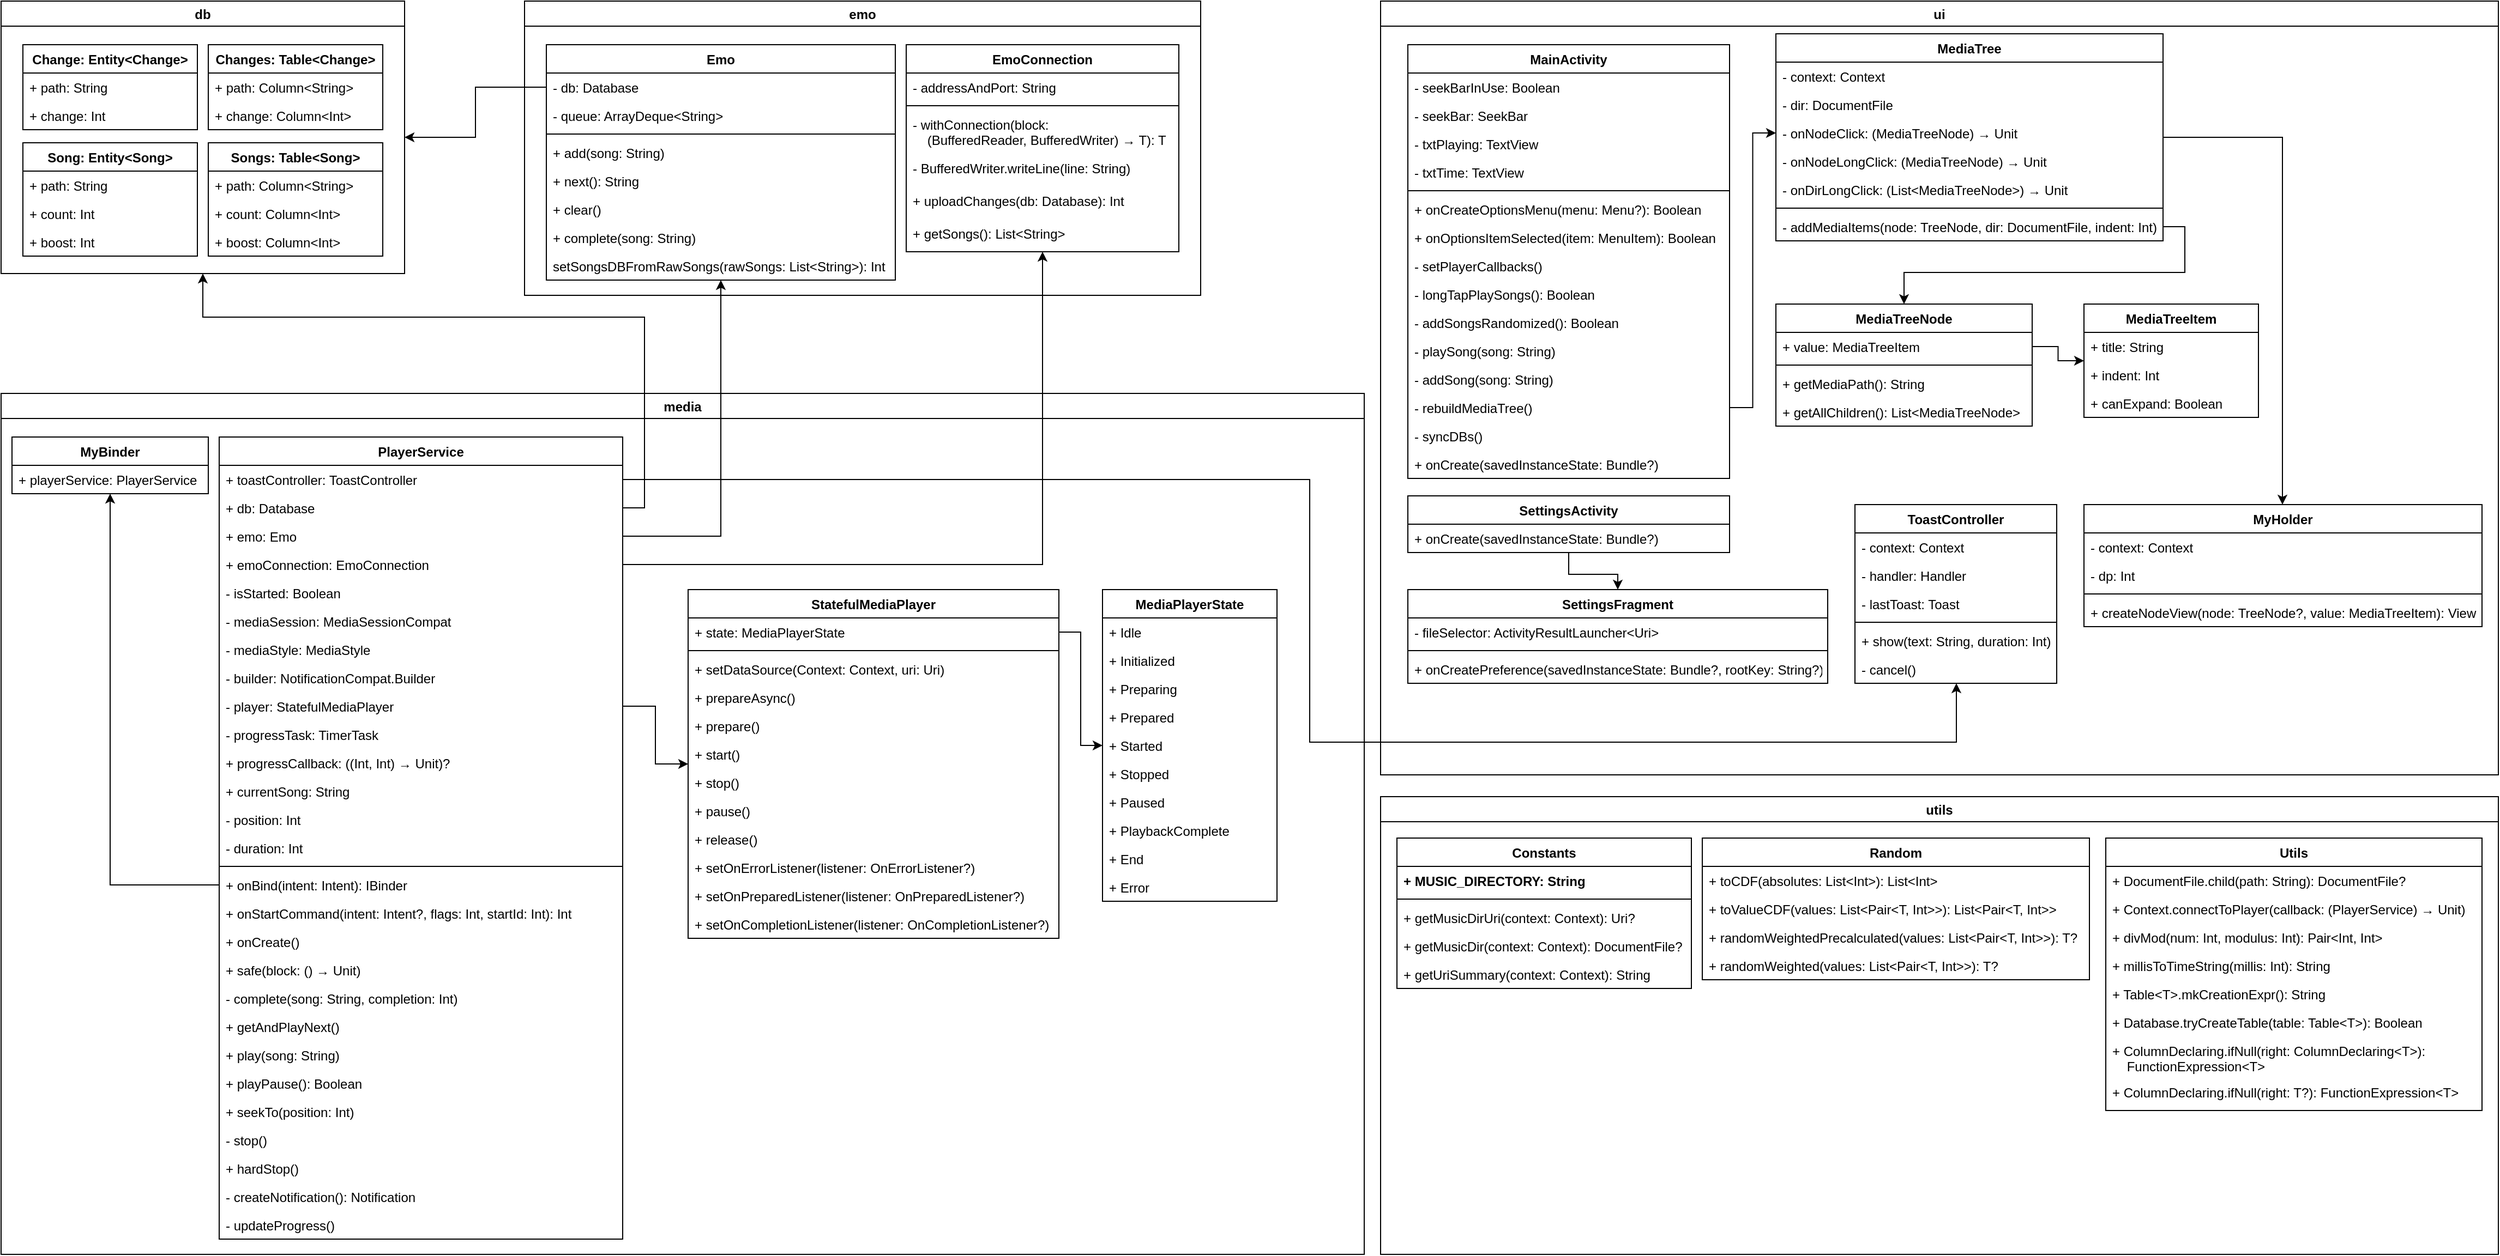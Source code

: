 <mxfile version="18.2.1" type="device"><diagram id="WhLFdJIu4JoKdsQVxTSh" name="Page-1"><mxGraphModel dx="2585" dy="1375" grid="1" gridSize="10" guides="1" tooltips="1" connect="1" arrows="1" fold="1" page="1" pageScale="1" pageWidth="850" pageHeight="1100" math="0" shadow="0"><root><mxCell id="0"/><mxCell id="1" parent="0"/><mxCell id="ri7MmwT9KFpB1Ebtc4Qc-28" value="db" style="swimlane;startSize=23;" vertex="1" parent="1"><mxGeometry x="10" y="10" width="370" height="250" as="geometry"/></mxCell><mxCell id="ri7MmwT9KFpB1Ebtc4Qc-10" value="Change: Entity&lt;Change&gt;" style="swimlane;fontStyle=1;align=center;verticalAlign=top;childLayout=stackLayout;horizontal=1;startSize=26;horizontalStack=0;resizeParent=1;resizeParentMax=0;resizeLast=0;collapsible=1;marginBottom=0;" vertex="1" parent="ri7MmwT9KFpB1Ebtc4Qc-28"><mxGeometry x="20" y="40" width="160" height="78" as="geometry"/></mxCell><mxCell id="ri7MmwT9KFpB1Ebtc4Qc-13" value="+ path: String" style="text;strokeColor=none;fillColor=none;align=left;verticalAlign=top;spacingLeft=4;spacingRight=4;overflow=hidden;rotatable=0;points=[[0,0.5],[1,0.5]];portConstraint=eastwest;" vertex="1" parent="ri7MmwT9KFpB1Ebtc4Qc-10"><mxGeometry y="26" width="160" height="26" as="geometry"/></mxCell><mxCell id="ri7MmwT9KFpB1Ebtc4Qc-14" value="+ change: Int" style="text;strokeColor=none;fillColor=none;align=left;verticalAlign=top;spacingLeft=4;spacingRight=4;overflow=hidden;rotatable=0;points=[[0,0.5],[1,0.5]];portConstraint=eastwest;" vertex="1" parent="ri7MmwT9KFpB1Ebtc4Qc-10"><mxGeometry y="52" width="160" height="26" as="geometry"/></mxCell><mxCell id="ri7MmwT9KFpB1Ebtc4Qc-15" value="Changes: Table&lt;Change&gt;" style="swimlane;fontStyle=1;align=center;verticalAlign=top;childLayout=stackLayout;horizontal=1;startSize=26;horizontalStack=0;resizeParent=1;resizeParentMax=0;resizeLast=0;collapsible=1;marginBottom=0;" vertex="1" parent="ri7MmwT9KFpB1Ebtc4Qc-28"><mxGeometry x="190" y="40" width="160" height="78" as="geometry"><mxRectangle x="190" y="40" width="180" height="26" as="alternateBounds"/></mxGeometry></mxCell><mxCell id="ri7MmwT9KFpB1Ebtc4Qc-16" value="+ path: Column&lt;String&gt;" style="text;strokeColor=none;fillColor=none;align=left;verticalAlign=top;spacingLeft=4;spacingRight=4;overflow=hidden;rotatable=0;points=[[0,0.5],[1,0.5]];portConstraint=eastwest;" vertex="1" parent="ri7MmwT9KFpB1Ebtc4Qc-15"><mxGeometry y="26" width="160" height="26" as="geometry"/></mxCell><mxCell id="ri7MmwT9KFpB1Ebtc4Qc-17" value="+ change: Column&lt;Int&gt;" style="text;strokeColor=none;fillColor=none;align=left;verticalAlign=top;spacingLeft=4;spacingRight=4;overflow=hidden;rotatable=0;points=[[0,0.5],[1,0.5]];portConstraint=eastwest;" vertex="1" parent="ri7MmwT9KFpB1Ebtc4Qc-15"><mxGeometry y="52" width="160" height="26" as="geometry"/></mxCell><mxCell id="ri7MmwT9KFpB1Ebtc4Qc-20" value="Song: Entity&lt;Song&gt;" style="swimlane;fontStyle=1;align=center;verticalAlign=top;childLayout=stackLayout;horizontal=1;startSize=26;horizontalStack=0;resizeParent=1;resizeParentMax=0;resizeLast=0;collapsible=1;marginBottom=0;" vertex="1" parent="ri7MmwT9KFpB1Ebtc4Qc-28"><mxGeometry x="20" y="130" width="160" height="104" as="geometry"/></mxCell><mxCell id="ri7MmwT9KFpB1Ebtc4Qc-21" value="+ path: String" style="text;strokeColor=none;fillColor=none;align=left;verticalAlign=top;spacingLeft=4;spacingRight=4;overflow=hidden;rotatable=0;points=[[0,0.5],[1,0.5]];portConstraint=eastwest;" vertex="1" parent="ri7MmwT9KFpB1Ebtc4Qc-20"><mxGeometry y="26" width="160" height="26" as="geometry"/></mxCell><mxCell id="ri7MmwT9KFpB1Ebtc4Qc-22" value="+ count: Int" style="text;strokeColor=none;fillColor=none;align=left;verticalAlign=top;spacingLeft=4;spacingRight=4;overflow=hidden;rotatable=0;points=[[0,0.5],[1,0.5]];portConstraint=eastwest;" vertex="1" parent="ri7MmwT9KFpB1Ebtc4Qc-20"><mxGeometry y="52" width="160" height="26" as="geometry"/></mxCell><mxCell id="ri7MmwT9KFpB1Ebtc4Qc-23" value="+ boost: Int" style="text;strokeColor=none;fillColor=none;align=left;verticalAlign=top;spacingLeft=4;spacingRight=4;overflow=hidden;rotatable=0;points=[[0,0.5],[1,0.5]];portConstraint=eastwest;" vertex="1" parent="ri7MmwT9KFpB1Ebtc4Qc-20"><mxGeometry y="78" width="160" height="26" as="geometry"/></mxCell><mxCell id="ri7MmwT9KFpB1Ebtc4Qc-24" value="Songs: Table&lt;Song&gt;" style="swimlane;fontStyle=1;align=center;verticalAlign=top;childLayout=stackLayout;horizontal=1;startSize=26;horizontalStack=0;resizeParent=1;resizeParentMax=0;resizeLast=0;collapsible=1;marginBottom=0;" vertex="1" parent="ri7MmwT9KFpB1Ebtc4Qc-28"><mxGeometry x="190" y="130" width="160" height="104" as="geometry"/></mxCell><mxCell id="ri7MmwT9KFpB1Ebtc4Qc-25" value="+ path: Column&lt;String&gt;" style="text;strokeColor=none;fillColor=none;align=left;verticalAlign=top;spacingLeft=4;spacingRight=4;overflow=hidden;rotatable=0;points=[[0,0.5],[1,0.5]];portConstraint=eastwest;" vertex="1" parent="ri7MmwT9KFpB1Ebtc4Qc-24"><mxGeometry y="26" width="160" height="26" as="geometry"/></mxCell><mxCell id="ri7MmwT9KFpB1Ebtc4Qc-26" value="+ count: Column&lt;Int&gt;" style="text;strokeColor=none;fillColor=none;align=left;verticalAlign=top;spacingLeft=4;spacingRight=4;overflow=hidden;rotatable=0;points=[[0,0.5],[1,0.5]];portConstraint=eastwest;" vertex="1" parent="ri7MmwT9KFpB1Ebtc4Qc-24"><mxGeometry y="52" width="160" height="26" as="geometry"/></mxCell><mxCell id="ri7MmwT9KFpB1Ebtc4Qc-27" value="+ boost: Column&lt;Int&gt;" style="text;strokeColor=none;fillColor=none;align=left;verticalAlign=top;spacingLeft=4;spacingRight=4;overflow=hidden;rotatable=0;points=[[0,0.5],[1,0.5]];portConstraint=eastwest;" vertex="1" parent="ri7MmwT9KFpB1Ebtc4Qc-24"><mxGeometry y="78" width="160" height="26" as="geometry"/></mxCell><mxCell id="ri7MmwT9KFpB1Ebtc4Qc-45" value="emo" style="swimlane;" vertex="1" parent="1"><mxGeometry x="490" y="10" width="620" height="270" as="geometry"/></mxCell><mxCell id="ri7MmwT9KFpB1Ebtc4Qc-46" value="Emo" style="swimlane;fontStyle=1;align=center;verticalAlign=top;childLayout=stackLayout;horizontal=1;startSize=26;horizontalStack=0;resizeParent=1;resizeParentMax=0;resizeLast=0;collapsible=1;marginBottom=0;" vertex="1" parent="ri7MmwT9KFpB1Ebtc4Qc-45"><mxGeometry x="20" y="40" width="320" height="216" as="geometry"/></mxCell><mxCell id="ri7MmwT9KFpB1Ebtc4Qc-47" value="- db: Database" style="text;strokeColor=none;fillColor=none;align=left;verticalAlign=top;spacingLeft=4;spacingRight=4;overflow=hidden;rotatable=0;points=[[0,0.5],[1,0.5]];portConstraint=eastwest;" vertex="1" parent="ri7MmwT9KFpB1Ebtc4Qc-46"><mxGeometry y="26" width="320" height="26" as="geometry"/></mxCell><mxCell id="ri7MmwT9KFpB1Ebtc4Qc-54" value="- queue: ArrayDeque&lt;String&gt;" style="text;strokeColor=none;fillColor=none;align=left;verticalAlign=top;spacingLeft=4;spacingRight=4;overflow=hidden;rotatable=0;points=[[0,0.5],[1,0.5]];portConstraint=eastwest;" vertex="1" parent="ri7MmwT9KFpB1Ebtc4Qc-46"><mxGeometry y="52" width="320" height="26" as="geometry"/></mxCell><mxCell id="ri7MmwT9KFpB1Ebtc4Qc-48" value="" style="line;strokeWidth=1;fillColor=none;align=left;verticalAlign=middle;spacingTop=-1;spacingLeft=3;spacingRight=3;rotatable=0;labelPosition=right;points=[];portConstraint=eastwest;" vertex="1" parent="ri7MmwT9KFpB1Ebtc4Qc-46"><mxGeometry y="78" width="320" height="8" as="geometry"/></mxCell><mxCell id="ri7MmwT9KFpB1Ebtc4Qc-49" value="+ add(song: String)" style="text;strokeColor=none;fillColor=none;align=left;verticalAlign=top;spacingLeft=4;spacingRight=4;overflow=hidden;rotatable=0;points=[[0,0.5],[1,0.5]];portConstraint=eastwest;" vertex="1" parent="ri7MmwT9KFpB1Ebtc4Qc-46"><mxGeometry y="86" width="320" height="26" as="geometry"/></mxCell><mxCell id="ri7MmwT9KFpB1Ebtc4Qc-55" value="+ next(): String" style="text;strokeColor=none;fillColor=none;align=left;verticalAlign=top;spacingLeft=4;spacingRight=4;overflow=hidden;rotatable=0;points=[[0,0.5],[1,0.5]];portConstraint=eastwest;" vertex="1" parent="ri7MmwT9KFpB1Ebtc4Qc-46"><mxGeometry y="112" width="320" height="26" as="geometry"/></mxCell><mxCell id="ri7MmwT9KFpB1Ebtc4Qc-56" value="+ clear()" style="text;strokeColor=none;fillColor=none;align=left;verticalAlign=top;spacingLeft=4;spacingRight=4;overflow=hidden;rotatable=0;points=[[0,0.5],[1,0.5]];portConstraint=eastwest;" vertex="1" parent="ri7MmwT9KFpB1Ebtc4Qc-46"><mxGeometry y="138" width="320" height="26" as="geometry"/></mxCell><mxCell id="ri7MmwT9KFpB1Ebtc4Qc-57" value="+ complete(song: String)" style="text;strokeColor=none;fillColor=none;align=left;verticalAlign=top;spacingLeft=4;spacingRight=4;overflow=hidden;rotatable=0;points=[[0,0.5],[1,0.5]];portConstraint=eastwest;" vertex="1" parent="ri7MmwT9KFpB1Ebtc4Qc-46"><mxGeometry y="164" width="320" height="26" as="geometry"/></mxCell><mxCell id="ri7MmwT9KFpB1Ebtc4Qc-58" value="setSongsDBFromRawSongs(rawSongs: List&lt;String&gt;): Int" style="text;strokeColor=none;fillColor=none;align=left;verticalAlign=top;spacingLeft=4;spacingRight=4;overflow=hidden;rotatable=0;points=[[0,0.5],[1,0.5]];portConstraint=eastwest;" vertex="1" parent="ri7MmwT9KFpB1Ebtc4Qc-46"><mxGeometry y="190" width="320" height="26" as="geometry"/></mxCell><mxCell id="ri7MmwT9KFpB1Ebtc4Qc-59" value="EmoConnection" style="swimlane;fontStyle=1;align=center;verticalAlign=top;childLayout=stackLayout;horizontal=1;startSize=26;horizontalStack=0;resizeParent=1;resizeParentMax=0;resizeLast=0;collapsible=1;marginBottom=0;" vertex="1" parent="ri7MmwT9KFpB1Ebtc4Qc-45"><mxGeometry x="350" y="40" width="250" height="190" as="geometry"/></mxCell><mxCell id="ri7MmwT9KFpB1Ebtc4Qc-60" value="- addressAndPort: String" style="text;strokeColor=none;fillColor=none;align=left;verticalAlign=top;spacingLeft=4;spacingRight=4;overflow=hidden;rotatable=0;points=[[0,0.5],[1,0.5]];portConstraint=eastwest;" vertex="1" parent="ri7MmwT9KFpB1Ebtc4Qc-59"><mxGeometry y="26" width="250" height="26" as="geometry"/></mxCell><mxCell id="ri7MmwT9KFpB1Ebtc4Qc-61" value="" style="line;strokeWidth=1;fillColor=none;align=left;verticalAlign=middle;spacingTop=-1;spacingLeft=3;spacingRight=3;rotatable=0;labelPosition=right;points=[];portConstraint=eastwest;" vertex="1" parent="ri7MmwT9KFpB1Ebtc4Qc-59"><mxGeometry y="52" width="250" height="8" as="geometry"/></mxCell><mxCell id="ri7MmwT9KFpB1Ebtc4Qc-62" value="- withConnection(block:&#xA;    (BufferedReader, BufferedWriter) → T): T" style="text;strokeColor=none;fillColor=none;align=left;verticalAlign=top;spacingLeft=4;spacingRight=4;overflow=hidden;rotatable=0;points=[[0,0.5],[1,0.5]];portConstraint=eastwest;" vertex="1" parent="ri7MmwT9KFpB1Ebtc4Qc-59"><mxGeometry y="60" width="250" height="40" as="geometry"/></mxCell><mxCell id="ri7MmwT9KFpB1Ebtc4Qc-67" value="- BufferedWriter.writeLine(line: String)" style="text;strokeColor=none;fillColor=none;align=left;verticalAlign=top;spacingLeft=4;spacingRight=4;overflow=hidden;rotatable=0;points=[[0,0.5],[1,0.5]];portConstraint=eastwest;" vertex="1" parent="ri7MmwT9KFpB1Ebtc4Qc-59"><mxGeometry y="100" width="250" height="30" as="geometry"/></mxCell><mxCell id="ri7MmwT9KFpB1Ebtc4Qc-68" value="+ uploadChanges(db: Database): Int" style="text;strokeColor=none;fillColor=none;align=left;verticalAlign=top;spacingLeft=4;spacingRight=4;overflow=hidden;rotatable=0;points=[[0,0.5],[1,0.5]];portConstraint=eastwest;" vertex="1" parent="ri7MmwT9KFpB1Ebtc4Qc-59"><mxGeometry y="130" width="250" height="30" as="geometry"/></mxCell><mxCell id="ri7MmwT9KFpB1Ebtc4Qc-69" value="+ getSongs(): List&lt;String&gt;" style="text;strokeColor=none;fillColor=none;align=left;verticalAlign=top;spacingLeft=4;spacingRight=4;overflow=hidden;rotatable=0;points=[[0,0.5],[1,0.5]];portConstraint=eastwest;" vertex="1" parent="ri7MmwT9KFpB1Ebtc4Qc-59"><mxGeometry y="160" width="250" height="30" as="geometry"/></mxCell><mxCell id="ri7MmwT9KFpB1Ebtc4Qc-70" value="media" style="swimlane;" vertex="1" parent="1"><mxGeometry x="10" y="370" width="1250" height="790" as="geometry"/></mxCell><mxCell id="ri7MmwT9KFpB1Ebtc4Qc-71" value="PlayerService" style="swimlane;fontStyle=1;align=center;verticalAlign=top;childLayout=stackLayout;horizontal=1;startSize=26;horizontalStack=0;resizeParent=1;resizeParentMax=0;resizeLast=0;collapsible=1;marginBottom=0;" vertex="1" parent="ri7MmwT9KFpB1Ebtc4Qc-70"><mxGeometry x="200" y="40" width="370" height="736" as="geometry"/></mxCell><mxCell id="ri7MmwT9KFpB1Ebtc4Qc-72" value="+ toastController: ToastController" style="text;strokeColor=none;fillColor=none;align=left;verticalAlign=top;spacingLeft=4;spacingRight=4;overflow=hidden;rotatable=0;points=[[0,0.5],[1,0.5]];portConstraint=eastwest;" vertex="1" parent="ri7MmwT9KFpB1Ebtc4Qc-71"><mxGeometry y="26" width="370" height="26" as="geometry"/></mxCell><mxCell id="ri7MmwT9KFpB1Ebtc4Qc-80" value="+ db: Database" style="text;strokeColor=none;fillColor=none;align=left;verticalAlign=top;spacingLeft=4;spacingRight=4;overflow=hidden;rotatable=0;points=[[0,0.5],[1,0.5]];portConstraint=eastwest;" vertex="1" parent="ri7MmwT9KFpB1Ebtc4Qc-71"><mxGeometry y="52" width="370" height="26" as="geometry"/></mxCell><mxCell id="ri7MmwT9KFpB1Ebtc4Qc-81" value="+ emo: Emo" style="text;strokeColor=none;fillColor=none;align=left;verticalAlign=top;spacingLeft=4;spacingRight=4;overflow=hidden;rotatable=0;points=[[0,0.5],[1,0.5]];portConstraint=eastwest;" vertex="1" parent="ri7MmwT9KFpB1Ebtc4Qc-71"><mxGeometry y="78" width="370" height="26" as="geometry"/></mxCell><mxCell id="ri7MmwT9KFpB1Ebtc4Qc-83" value="+ emoConnection: EmoConnection" style="text;strokeColor=none;fillColor=none;align=left;verticalAlign=top;spacingLeft=4;spacingRight=4;overflow=hidden;rotatable=0;points=[[0,0.5],[1,0.5]];portConstraint=eastwest;" vertex="1" parent="ri7MmwT9KFpB1Ebtc4Qc-71"><mxGeometry y="104" width="370" height="26" as="geometry"/></mxCell><mxCell id="ri7MmwT9KFpB1Ebtc4Qc-84" value="- isStarted: Boolean" style="text;strokeColor=none;fillColor=none;align=left;verticalAlign=top;spacingLeft=4;spacingRight=4;overflow=hidden;rotatable=0;points=[[0,0.5],[1,0.5]];portConstraint=eastwest;" vertex="1" parent="ri7MmwT9KFpB1Ebtc4Qc-71"><mxGeometry y="130" width="370" height="26" as="geometry"/></mxCell><mxCell id="ri7MmwT9KFpB1Ebtc4Qc-85" value="- mediaSession: MediaSessionCompat" style="text;strokeColor=none;fillColor=none;align=left;verticalAlign=top;spacingLeft=4;spacingRight=4;overflow=hidden;rotatable=0;points=[[0,0.5],[1,0.5]];portConstraint=eastwest;" vertex="1" parent="ri7MmwT9KFpB1Ebtc4Qc-71"><mxGeometry y="156" width="370" height="26" as="geometry"/></mxCell><mxCell id="ri7MmwT9KFpB1Ebtc4Qc-86" value="- mediaStyle: MediaStyle" style="text;strokeColor=none;fillColor=none;align=left;verticalAlign=top;spacingLeft=4;spacingRight=4;overflow=hidden;rotatable=0;points=[[0,0.5],[1,0.5]];portConstraint=eastwest;" vertex="1" parent="ri7MmwT9KFpB1Ebtc4Qc-71"><mxGeometry y="182" width="370" height="26" as="geometry"/></mxCell><mxCell id="ri7MmwT9KFpB1Ebtc4Qc-87" value="- builder: NotificationCompat.Builder" style="text;strokeColor=none;fillColor=none;align=left;verticalAlign=top;spacingLeft=4;spacingRight=4;overflow=hidden;rotatable=0;points=[[0,0.5],[1,0.5]];portConstraint=eastwest;" vertex="1" parent="ri7MmwT9KFpB1Ebtc4Qc-71"><mxGeometry y="208" width="370" height="26" as="geometry"/></mxCell><mxCell id="ri7MmwT9KFpB1Ebtc4Qc-88" value="- player: StatefulMediaPlayer" style="text;strokeColor=none;fillColor=none;align=left;verticalAlign=top;spacingLeft=4;spacingRight=4;overflow=hidden;rotatable=0;points=[[0,0.5],[1,0.5]];portConstraint=eastwest;" vertex="1" parent="ri7MmwT9KFpB1Ebtc4Qc-71"><mxGeometry y="234" width="370" height="26" as="geometry"/></mxCell><mxCell id="ri7MmwT9KFpB1Ebtc4Qc-89" value="- progressTask: TimerTask" style="text;strokeColor=none;fillColor=none;align=left;verticalAlign=top;spacingLeft=4;spacingRight=4;overflow=hidden;rotatable=0;points=[[0,0.5],[1,0.5]];portConstraint=eastwest;" vertex="1" parent="ri7MmwT9KFpB1Ebtc4Qc-71"><mxGeometry y="260" width="370" height="26" as="geometry"/></mxCell><mxCell id="ri7MmwT9KFpB1Ebtc4Qc-90" value="+ progressCallback: ((Int, Int) → Unit)?" style="text;strokeColor=none;fillColor=none;align=left;verticalAlign=top;spacingLeft=4;spacingRight=4;overflow=hidden;rotatable=0;points=[[0,0.5],[1,0.5]];portConstraint=eastwest;" vertex="1" parent="ri7MmwT9KFpB1Ebtc4Qc-71"><mxGeometry y="286" width="370" height="26" as="geometry"/></mxCell><mxCell id="ri7MmwT9KFpB1Ebtc4Qc-91" value="+ currentSong: String" style="text;strokeColor=none;fillColor=none;align=left;verticalAlign=top;spacingLeft=4;spacingRight=4;overflow=hidden;rotatable=0;points=[[0,0.5],[1,0.5]];portConstraint=eastwest;" vertex="1" parent="ri7MmwT9KFpB1Ebtc4Qc-71"><mxGeometry y="312" width="370" height="26" as="geometry"/></mxCell><mxCell id="ri7MmwT9KFpB1Ebtc4Qc-92" value="- position: Int" style="text;strokeColor=none;fillColor=none;align=left;verticalAlign=top;spacingLeft=4;spacingRight=4;overflow=hidden;rotatable=0;points=[[0,0.5],[1,0.5]];portConstraint=eastwest;" vertex="1" parent="ri7MmwT9KFpB1Ebtc4Qc-71"><mxGeometry y="338" width="370" height="26" as="geometry"/></mxCell><mxCell id="ri7MmwT9KFpB1Ebtc4Qc-93" value="- duration: Int" style="text;strokeColor=none;fillColor=none;align=left;verticalAlign=top;spacingLeft=4;spacingRight=4;overflow=hidden;rotatable=0;points=[[0,0.5],[1,0.5]];portConstraint=eastwest;" vertex="1" parent="ri7MmwT9KFpB1Ebtc4Qc-71"><mxGeometry y="364" width="370" height="26" as="geometry"/></mxCell><mxCell id="ri7MmwT9KFpB1Ebtc4Qc-73" value="" style="line;strokeWidth=1;fillColor=none;align=left;verticalAlign=middle;spacingTop=-1;spacingLeft=3;spacingRight=3;rotatable=0;labelPosition=right;points=[];portConstraint=eastwest;" vertex="1" parent="ri7MmwT9KFpB1Ebtc4Qc-71"><mxGeometry y="390" width="370" height="8" as="geometry"/></mxCell><mxCell id="ri7MmwT9KFpB1Ebtc4Qc-74" value="+ onBind(intent: Intent): IBinder" style="text;strokeColor=none;fillColor=none;align=left;verticalAlign=top;spacingLeft=4;spacingRight=4;overflow=hidden;rotatable=0;points=[[0,0.5],[1,0.5]];portConstraint=eastwest;" vertex="1" parent="ri7MmwT9KFpB1Ebtc4Qc-71"><mxGeometry y="398" width="370" height="26" as="geometry"/></mxCell><mxCell id="ri7MmwT9KFpB1Ebtc4Qc-94" value="+ onStartCommand(intent: Intent?, flags: Int, startId: Int): Int" style="text;strokeColor=none;fillColor=none;align=left;verticalAlign=top;spacingLeft=4;spacingRight=4;overflow=hidden;rotatable=0;points=[[0,0.5],[1,0.5]];portConstraint=eastwest;" vertex="1" parent="ri7MmwT9KFpB1Ebtc4Qc-71"><mxGeometry y="424" width="370" height="26" as="geometry"/></mxCell><mxCell id="ri7MmwT9KFpB1Ebtc4Qc-95" value="+ onCreate()" style="text;strokeColor=none;fillColor=none;align=left;verticalAlign=top;spacingLeft=4;spacingRight=4;overflow=hidden;rotatable=0;points=[[0,0.5],[1,0.5]];portConstraint=eastwest;" vertex="1" parent="ri7MmwT9KFpB1Ebtc4Qc-71"><mxGeometry y="450" width="370" height="26" as="geometry"/></mxCell><mxCell id="ri7MmwT9KFpB1Ebtc4Qc-96" value="+ safe(block: () → Unit)" style="text;strokeColor=none;fillColor=none;align=left;verticalAlign=top;spacingLeft=4;spacingRight=4;overflow=hidden;rotatable=0;points=[[0,0.5],[1,0.5]];portConstraint=eastwest;" vertex="1" parent="ri7MmwT9KFpB1Ebtc4Qc-71"><mxGeometry y="476" width="370" height="26" as="geometry"/></mxCell><mxCell id="ri7MmwT9KFpB1Ebtc4Qc-97" value="- complete(song: String, completion: Int)" style="text;strokeColor=none;fillColor=none;align=left;verticalAlign=top;spacingLeft=4;spacingRight=4;overflow=hidden;rotatable=0;points=[[0,0.5],[1,0.5]];portConstraint=eastwest;" vertex="1" parent="ri7MmwT9KFpB1Ebtc4Qc-71"><mxGeometry y="502" width="370" height="26" as="geometry"/></mxCell><mxCell id="ri7MmwT9KFpB1Ebtc4Qc-98" value="+ getAndPlayNext()" style="text;strokeColor=none;fillColor=none;align=left;verticalAlign=top;spacingLeft=4;spacingRight=4;overflow=hidden;rotatable=0;points=[[0,0.5],[1,0.5]];portConstraint=eastwest;" vertex="1" parent="ri7MmwT9KFpB1Ebtc4Qc-71"><mxGeometry y="528" width="370" height="26" as="geometry"/></mxCell><mxCell id="ri7MmwT9KFpB1Ebtc4Qc-99" value="+ play(song: String)" style="text;strokeColor=none;fillColor=none;align=left;verticalAlign=top;spacingLeft=4;spacingRight=4;overflow=hidden;rotatable=0;points=[[0,0.5],[1,0.5]];portConstraint=eastwest;" vertex="1" parent="ri7MmwT9KFpB1Ebtc4Qc-71"><mxGeometry y="554" width="370" height="26" as="geometry"/></mxCell><mxCell id="ri7MmwT9KFpB1Ebtc4Qc-100" value="+ playPause(): Boolean" style="text;strokeColor=none;fillColor=none;align=left;verticalAlign=top;spacingLeft=4;spacingRight=4;overflow=hidden;rotatable=0;points=[[0,0.5],[1,0.5]];portConstraint=eastwest;" vertex="1" parent="ri7MmwT9KFpB1Ebtc4Qc-71"><mxGeometry y="580" width="370" height="26" as="geometry"/></mxCell><mxCell id="ri7MmwT9KFpB1Ebtc4Qc-101" value="+ seekTo(position: Int)" style="text;strokeColor=none;fillColor=none;align=left;verticalAlign=top;spacingLeft=4;spacingRight=4;overflow=hidden;rotatable=0;points=[[0,0.5],[1,0.5]];portConstraint=eastwest;" vertex="1" parent="ri7MmwT9KFpB1Ebtc4Qc-71"><mxGeometry y="606" width="370" height="26" as="geometry"/></mxCell><mxCell id="ri7MmwT9KFpB1Ebtc4Qc-102" value="- stop()" style="text;strokeColor=none;fillColor=none;align=left;verticalAlign=top;spacingLeft=4;spacingRight=4;overflow=hidden;rotatable=0;points=[[0,0.5],[1,0.5]];portConstraint=eastwest;" vertex="1" parent="ri7MmwT9KFpB1Ebtc4Qc-71"><mxGeometry y="632" width="370" height="26" as="geometry"/></mxCell><mxCell id="ri7MmwT9KFpB1Ebtc4Qc-103" value="+ hardStop()" style="text;strokeColor=none;fillColor=none;align=left;verticalAlign=top;spacingLeft=4;spacingRight=4;overflow=hidden;rotatable=0;points=[[0,0.5],[1,0.5]];portConstraint=eastwest;" vertex="1" parent="ri7MmwT9KFpB1Ebtc4Qc-71"><mxGeometry y="658" width="370" height="26" as="geometry"/></mxCell><mxCell id="ri7MmwT9KFpB1Ebtc4Qc-104" value="- createNotification(): Notification" style="text;strokeColor=none;fillColor=none;align=left;verticalAlign=top;spacingLeft=4;spacingRight=4;overflow=hidden;rotatable=0;points=[[0,0.5],[1,0.5]];portConstraint=eastwest;" vertex="1" parent="ri7MmwT9KFpB1Ebtc4Qc-71"><mxGeometry y="684" width="370" height="26" as="geometry"/></mxCell><mxCell id="ri7MmwT9KFpB1Ebtc4Qc-105" value="- updateProgress()" style="text;strokeColor=none;fillColor=none;align=left;verticalAlign=top;spacingLeft=4;spacingRight=4;overflow=hidden;rotatable=0;points=[[0,0.5],[1,0.5]];portConstraint=eastwest;" vertex="1" parent="ri7MmwT9KFpB1Ebtc4Qc-71"><mxGeometry y="710" width="370" height="26" as="geometry"/></mxCell><mxCell id="ri7MmwT9KFpB1Ebtc4Qc-75" value="MyBinder" style="swimlane;fontStyle=1;align=center;verticalAlign=top;childLayout=stackLayout;horizontal=1;startSize=26;horizontalStack=0;resizeParent=1;resizeParentMax=0;resizeLast=0;collapsible=1;marginBottom=0;" vertex="1" parent="ri7MmwT9KFpB1Ebtc4Qc-70"><mxGeometry x="10" y="40" width="180" height="52" as="geometry"/></mxCell><mxCell id="ri7MmwT9KFpB1Ebtc4Qc-76" value="+ playerService: PlayerService" style="text;strokeColor=none;fillColor=none;align=left;verticalAlign=top;spacingLeft=4;spacingRight=4;overflow=hidden;rotatable=0;points=[[0,0.5],[1,0.5]];portConstraint=eastwest;" vertex="1" parent="ri7MmwT9KFpB1Ebtc4Qc-75"><mxGeometry y="26" width="180" height="26" as="geometry"/></mxCell><mxCell id="ri7MmwT9KFpB1Ebtc4Qc-106" style="edgeStyle=orthogonalEdgeStyle;rounded=0;orthogonalLoop=1;jettySize=auto;html=1;exitX=0;exitY=0.5;exitDx=0;exitDy=0;entryX=0.5;entryY=1;entryDx=0;entryDy=0;sketch=0;" edge="1" parent="ri7MmwT9KFpB1Ebtc4Qc-70" source="ri7MmwT9KFpB1Ebtc4Qc-74" target="ri7MmwT9KFpB1Ebtc4Qc-75"><mxGeometry relative="1" as="geometry"/></mxCell><mxCell id="ri7MmwT9KFpB1Ebtc4Qc-111" value="StatefulMediaPlayer" style="swimlane;fontStyle=1;align=center;verticalAlign=top;childLayout=stackLayout;horizontal=1;startSize=26;horizontalStack=0;resizeParent=1;resizeParentMax=0;resizeLast=0;collapsible=1;marginBottom=0;" vertex="1" parent="ri7MmwT9KFpB1Ebtc4Qc-70"><mxGeometry x="630" y="180" width="340" height="320" as="geometry"/></mxCell><mxCell id="ri7MmwT9KFpB1Ebtc4Qc-112" value="+ state: MediaPlayerState" style="text;strokeColor=none;fillColor=none;align=left;verticalAlign=top;spacingLeft=4;spacingRight=4;overflow=hidden;rotatable=0;points=[[0,0.5],[1,0.5]];portConstraint=eastwest;" vertex="1" parent="ri7MmwT9KFpB1Ebtc4Qc-111"><mxGeometry y="26" width="340" height="26" as="geometry"/></mxCell><mxCell id="ri7MmwT9KFpB1Ebtc4Qc-113" value="" style="line;strokeWidth=1;fillColor=none;align=left;verticalAlign=middle;spacingTop=-1;spacingLeft=3;spacingRight=3;rotatable=0;labelPosition=right;points=[];portConstraint=eastwest;" vertex="1" parent="ri7MmwT9KFpB1Ebtc4Qc-111"><mxGeometry y="52" width="340" height="8" as="geometry"/></mxCell><mxCell id="ri7MmwT9KFpB1Ebtc4Qc-114" value="+ setDataSource(Context: Context, uri: Uri)" style="text;strokeColor=none;fillColor=none;align=left;verticalAlign=top;spacingLeft=4;spacingRight=4;overflow=hidden;rotatable=0;points=[[0,0.5],[1,0.5]];portConstraint=eastwest;" vertex="1" parent="ri7MmwT9KFpB1Ebtc4Qc-111"><mxGeometry y="60" width="340" height="26" as="geometry"/></mxCell><mxCell id="ri7MmwT9KFpB1Ebtc4Qc-129" value="+ prepareAsync()" style="text;strokeColor=none;fillColor=none;align=left;verticalAlign=top;spacingLeft=4;spacingRight=4;overflow=hidden;rotatable=0;points=[[0,0.5],[1,0.5]];portConstraint=eastwest;" vertex="1" parent="ri7MmwT9KFpB1Ebtc4Qc-111"><mxGeometry y="86" width="340" height="26" as="geometry"/></mxCell><mxCell id="ri7MmwT9KFpB1Ebtc4Qc-130" value="+ prepare()" style="text;strokeColor=none;fillColor=none;align=left;verticalAlign=top;spacingLeft=4;spacingRight=4;overflow=hidden;rotatable=0;points=[[0,0.5],[1,0.5]];portConstraint=eastwest;" vertex="1" parent="ri7MmwT9KFpB1Ebtc4Qc-111"><mxGeometry y="112" width="340" height="26" as="geometry"/></mxCell><mxCell id="ri7MmwT9KFpB1Ebtc4Qc-131" value="+ start()" style="text;strokeColor=none;fillColor=none;align=left;verticalAlign=top;spacingLeft=4;spacingRight=4;overflow=hidden;rotatable=0;points=[[0,0.5],[1,0.5]];portConstraint=eastwest;" vertex="1" parent="ri7MmwT9KFpB1Ebtc4Qc-111"><mxGeometry y="138" width="340" height="26" as="geometry"/></mxCell><mxCell id="ri7MmwT9KFpB1Ebtc4Qc-132" value="+ stop()" style="text;strokeColor=none;fillColor=none;align=left;verticalAlign=top;spacingLeft=4;spacingRight=4;overflow=hidden;rotatable=0;points=[[0,0.5],[1,0.5]];portConstraint=eastwest;" vertex="1" parent="ri7MmwT9KFpB1Ebtc4Qc-111"><mxGeometry y="164" width="340" height="26" as="geometry"/></mxCell><mxCell id="ri7MmwT9KFpB1Ebtc4Qc-133" value="+ pause()" style="text;strokeColor=none;fillColor=none;align=left;verticalAlign=top;spacingLeft=4;spacingRight=4;overflow=hidden;rotatable=0;points=[[0,0.5],[1,0.5]];portConstraint=eastwest;" vertex="1" parent="ri7MmwT9KFpB1Ebtc4Qc-111"><mxGeometry y="190" width="340" height="26" as="geometry"/></mxCell><mxCell id="ri7MmwT9KFpB1Ebtc4Qc-134" value="+ release()" style="text;strokeColor=none;fillColor=none;align=left;verticalAlign=top;spacingLeft=4;spacingRight=4;overflow=hidden;rotatable=0;points=[[0,0.5],[1,0.5]];portConstraint=eastwest;" vertex="1" parent="ri7MmwT9KFpB1Ebtc4Qc-111"><mxGeometry y="216" width="340" height="26" as="geometry"/></mxCell><mxCell id="ri7MmwT9KFpB1Ebtc4Qc-135" value="+ setOnErrorListener(listener: OnErrorListener?)" style="text;strokeColor=none;fillColor=none;align=left;verticalAlign=top;spacingLeft=4;spacingRight=4;overflow=hidden;rotatable=0;points=[[0,0.5],[1,0.5]];portConstraint=eastwest;" vertex="1" parent="ri7MmwT9KFpB1Ebtc4Qc-111"><mxGeometry y="242" width="340" height="26" as="geometry"/></mxCell><mxCell id="ri7MmwT9KFpB1Ebtc4Qc-136" value="+ setOnPreparedListener(listener: OnPreparedListener?)" style="text;strokeColor=none;fillColor=none;align=left;verticalAlign=top;spacingLeft=4;spacingRight=4;overflow=hidden;rotatable=0;points=[[0,0.5],[1,0.5]];portConstraint=eastwest;" vertex="1" parent="ri7MmwT9KFpB1Ebtc4Qc-111"><mxGeometry y="268" width="340" height="26" as="geometry"/></mxCell><mxCell id="ri7MmwT9KFpB1Ebtc4Qc-137" value="+ setOnCompletionListener(listener: OnCompletionListener?)" style="text;strokeColor=none;fillColor=none;align=left;verticalAlign=top;spacingLeft=4;spacingRight=4;overflow=hidden;rotatable=0;points=[[0,0.5],[1,0.5]];portConstraint=eastwest;" vertex="1" parent="ri7MmwT9KFpB1Ebtc4Qc-111"><mxGeometry y="294" width="340" height="26" as="geometry"/></mxCell><mxCell id="ri7MmwT9KFpB1Ebtc4Qc-115" value="MediaPlayerState" style="swimlane;fontStyle=1;align=center;verticalAlign=top;childLayout=stackLayout;horizontal=1;startSize=26;horizontalStack=0;resizeParent=1;resizeParentMax=0;resizeLast=0;collapsible=1;marginBottom=0;" vertex="1" parent="ri7MmwT9KFpB1Ebtc4Qc-70"><mxGeometry x="1010" y="180" width="160" height="286" as="geometry"/></mxCell><mxCell id="ri7MmwT9KFpB1Ebtc4Qc-116" value="+ Idle" style="text;strokeColor=none;fillColor=none;align=left;verticalAlign=top;spacingLeft=4;spacingRight=4;overflow=hidden;rotatable=0;points=[[0,0.5],[1,0.5]];portConstraint=eastwest;" vertex="1" parent="ri7MmwT9KFpB1Ebtc4Qc-115"><mxGeometry y="26" width="160" height="26" as="geometry"/></mxCell><mxCell id="ri7MmwT9KFpB1Ebtc4Qc-119" value="+ Initialized" style="text;strokeColor=none;fillColor=none;align=left;verticalAlign=top;spacingLeft=4;spacingRight=4;overflow=hidden;rotatable=0;points=[[0,0.5],[1,0.5]];portConstraint=eastwest;" vertex="1" parent="ri7MmwT9KFpB1Ebtc4Qc-115"><mxGeometry y="52" width="160" height="26" as="geometry"/></mxCell><mxCell id="ri7MmwT9KFpB1Ebtc4Qc-120" value="+ Preparing" style="text;strokeColor=none;fillColor=none;align=left;verticalAlign=top;spacingLeft=4;spacingRight=4;overflow=hidden;rotatable=0;points=[[0,0.5],[1,0.5]];portConstraint=eastwest;" vertex="1" parent="ri7MmwT9KFpB1Ebtc4Qc-115"><mxGeometry y="78" width="160" height="26" as="geometry"/></mxCell><mxCell id="ri7MmwT9KFpB1Ebtc4Qc-121" value="+ Prepared" style="text;strokeColor=none;fillColor=none;align=left;verticalAlign=top;spacingLeft=4;spacingRight=4;overflow=hidden;rotatable=0;points=[[0,0.5],[1,0.5]];portConstraint=eastwest;" vertex="1" parent="ri7MmwT9KFpB1Ebtc4Qc-115"><mxGeometry y="104" width="160" height="26" as="geometry"/></mxCell><mxCell id="ri7MmwT9KFpB1Ebtc4Qc-122" value="+ Started" style="text;strokeColor=none;fillColor=none;align=left;verticalAlign=top;spacingLeft=4;spacingRight=4;overflow=hidden;rotatable=0;points=[[0,0.5],[1,0.5]];portConstraint=eastwest;" vertex="1" parent="ri7MmwT9KFpB1Ebtc4Qc-115"><mxGeometry y="130" width="160" height="26" as="geometry"/></mxCell><mxCell id="ri7MmwT9KFpB1Ebtc4Qc-123" value="+ Stopped" style="text;strokeColor=none;fillColor=none;align=left;verticalAlign=top;spacingLeft=4;spacingRight=4;overflow=hidden;rotatable=0;points=[[0,0.5],[1,0.5]];portConstraint=eastwest;" vertex="1" parent="ri7MmwT9KFpB1Ebtc4Qc-115"><mxGeometry y="156" width="160" height="26" as="geometry"/></mxCell><mxCell id="ri7MmwT9KFpB1Ebtc4Qc-124" value="+ Paused" style="text;strokeColor=none;fillColor=none;align=left;verticalAlign=top;spacingLeft=4;spacingRight=4;overflow=hidden;rotatable=0;points=[[0,0.5],[1,0.5]];portConstraint=eastwest;" vertex="1" parent="ri7MmwT9KFpB1Ebtc4Qc-115"><mxGeometry y="182" width="160" height="26" as="geometry"/></mxCell><mxCell id="ri7MmwT9KFpB1Ebtc4Qc-125" value="+ PlaybackComplete" style="text;strokeColor=none;fillColor=none;align=left;verticalAlign=top;spacingLeft=4;spacingRight=4;overflow=hidden;rotatable=0;points=[[0,0.5],[1,0.5]];portConstraint=eastwest;" vertex="1" parent="ri7MmwT9KFpB1Ebtc4Qc-115"><mxGeometry y="208" width="160" height="26" as="geometry"/></mxCell><mxCell id="ri7MmwT9KFpB1Ebtc4Qc-126" value="+ End" style="text;strokeColor=none;fillColor=none;align=left;verticalAlign=top;spacingLeft=4;spacingRight=4;overflow=hidden;rotatable=0;points=[[0,0.5],[1,0.5]];portConstraint=eastwest;" vertex="1" parent="ri7MmwT9KFpB1Ebtc4Qc-115"><mxGeometry y="234" width="160" height="26" as="geometry"/></mxCell><mxCell id="ri7MmwT9KFpB1Ebtc4Qc-127" value="+ Error" style="text;strokeColor=none;fillColor=none;align=left;verticalAlign=top;spacingLeft=4;spacingRight=4;overflow=hidden;rotatable=0;points=[[0,0.5],[1,0.5]];portConstraint=eastwest;" vertex="1" parent="ri7MmwT9KFpB1Ebtc4Qc-115"><mxGeometry y="260" width="160" height="26" as="geometry"/></mxCell><mxCell id="ri7MmwT9KFpB1Ebtc4Qc-128" style="edgeStyle=orthogonalEdgeStyle;rounded=0;orthogonalLoop=1;jettySize=auto;html=1;exitX=1;exitY=0.5;exitDx=0;exitDy=0;" edge="1" parent="ri7MmwT9KFpB1Ebtc4Qc-70" source="ri7MmwT9KFpB1Ebtc4Qc-112" target="ri7MmwT9KFpB1Ebtc4Qc-115"><mxGeometry relative="1" as="geometry"/></mxCell><mxCell id="ri7MmwT9KFpB1Ebtc4Qc-138" style="edgeStyle=orthogonalEdgeStyle;rounded=0;orthogonalLoop=1;jettySize=auto;html=1;exitX=1;exitY=0.5;exitDx=0;exitDy=0;" edge="1" parent="ri7MmwT9KFpB1Ebtc4Qc-70" source="ri7MmwT9KFpB1Ebtc4Qc-88" target="ri7MmwT9KFpB1Ebtc4Qc-111"><mxGeometry relative="1" as="geometry"/></mxCell><mxCell id="ri7MmwT9KFpB1Ebtc4Qc-107" style="edgeStyle=orthogonalEdgeStyle;rounded=0;orthogonalLoop=1;jettySize=auto;html=1;exitX=1;exitY=0.5;exitDx=0;exitDy=0;entryX=0.5;entryY=1;entryDx=0;entryDy=0;" edge="1" parent="1" source="ri7MmwT9KFpB1Ebtc4Qc-80" target="ri7MmwT9KFpB1Ebtc4Qc-28"><mxGeometry relative="1" as="geometry"><Array as="points"><mxPoint x="600" y="475"/><mxPoint x="600" y="300"/><mxPoint x="195" y="300"/></Array></mxGeometry></mxCell><mxCell id="ri7MmwT9KFpB1Ebtc4Qc-108" style="edgeStyle=orthogonalEdgeStyle;rounded=0;orthogonalLoop=1;jettySize=auto;html=1;exitX=1;exitY=0.5;exitDx=0;exitDy=0;entryX=0.5;entryY=1;entryDx=0;entryDy=0;" edge="1" parent="1" source="ri7MmwT9KFpB1Ebtc4Qc-81" target="ri7MmwT9KFpB1Ebtc4Qc-46"><mxGeometry relative="1" as="geometry"><Array as="points"><mxPoint x="670" y="501"/><mxPoint x="670" y="266"/></Array></mxGeometry></mxCell><mxCell id="ri7MmwT9KFpB1Ebtc4Qc-109" style="edgeStyle=orthogonalEdgeStyle;rounded=0;orthogonalLoop=1;jettySize=auto;html=1;exitX=1;exitY=0.5;exitDx=0;exitDy=0;" edge="1" parent="1" source="ri7MmwT9KFpB1Ebtc4Qc-83" target="ri7MmwT9KFpB1Ebtc4Qc-59"><mxGeometry relative="1" as="geometry"/></mxCell><mxCell id="ri7MmwT9KFpB1Ebtc4Qc-110" style="edgeStyle=orthogonalEdgeStyle;rounded=0;orthogonalLoop=1;jettySize=auto;html=1;exitX=0;exitY=0.5;exitDx=0;exitDy=0;entryX=1;entryY=0.5;entryDx=0;entryDy=0;" edge="1" parent="1" source="ri7MmwT9KFpB1Ebtc4Qc-47" target="ri7MmwT9KFpB1Ebtc4Qc-28"><mxGeometry relative="1" as="geometry"/></mxCell><mxCell id="ri7MmwT9KFpB1Ebtc4Qc-143" value="ui" style="swimlane;" vertex="1" parent="1"><mxGeometry x="1275" y="10" width="1025" height="710" as="geometry"/></mxCell><mxCell id="ri7MmwT9KFpB1Ebtc4Qc-144" value="MainActivity" style="swimlane;fontStyle=1;align=center;verticalAlign=top;childLayout=stackLayout;horizontal=1;startSize=26;horizontalStack=0;resizeParent=1;resizeParentMax=0;resizeLast=0;collapsible=1;marginBottom=0;" vertex="1" parent="ri7MmwT9KFpB1Ebtc4Qc-143"><mxGeometry x="25" y="40" width="295" height="398" as="geometry"/></mxCell><mxCell id="ri7MmwT9KFpB1Ebtc4Qc-145" value="- seekBarInUse: Boolean" style="text;strokeColor=none;fillColor=none;align=left;verticalAlign=top;spacingLeft=4;spacingRight=4;overflow=hidden;rotatable=0;points=[[0,0.5],[1,0.5]];portConstraint=eastwest;" vertex="1" parent="ri7MmwT9KFpB1Ebtc4Qc-144"><mxGeometry y="26" width="295" height="26" as="geometry"/></mxCell><mxCell id="ri7MmwT9KFpB1Ebtc4Qc-153" value="- seekBar: SeekBar" style="text;strokeColor=none;fillColor=none;align=left;verticalAlign=top;spacingLeft=4;spacingRight=4;overflow=hidden;rotatable=0;points=[[0,0.5],[1,0.5]];portConstraint=eastwest;" vertex="1" parent="ri7MmwT9KFpB1Ebtc4Qc-144"><mxGeometry y="52" width="295" height="26" as="geometry"/></mxCell><mxCell id="ri7MmwT9KFpB1Ebtc4Qc-154" value="- txtPlaying: TextView" style="text;strokeColor=none;fillColor=none;align=left;verticalAlign=top;spacingLeft=4;spacingRight=4;overflow=hidden;rotatable=0;points=[[0,0.5],[1,0.5]];portConstraint=eastwest;" vertex="1" parent="ri7MmwT9KFpB1Ebtc4Qc-144"><mxGeometry y="78" width="295" height="26" as="geometry"/></mxCell><mxCell id="ri7MmwT9KFpB1Ebtc4Qc-155" value="- txtTime: TextView" style="text;strokeColor=none;fillColor=none;align=left;verticalAlign=top;spacingLeft=4;spacingRight=4;overflow=hidden;rotatable=0;points=[[0,0.5],[1,0.5]];portConstraint=eastwest;" vertex="1" parent="ri7MmwT9KFpB1Ebtc4Qc-144"><mxGeometry y="104" width="295" height="26" as="geometry"/></mxCell><mxCell id="ri7MmwT9KFpB1Ebtc4Qc-146" value="" style="line;strokeWidth=1;fillColor=none;align=left;verticalAlign=middle;spacingTop=-1;spacingLeft=3;spacingRight=3;rotatable=0;labelPosition=right;points=[];portConstraint=eastwest;" vertex="1" parent="ri7MmwT9KFpB1Ebtc4Qc-144"><mxGeometry y="130" width="295" height="8" as="geometry"/></mxCell><mxCell id="ri7MmwT9KFpB1Ebtc4Qc-147" value="+ onCreateOptionsMenu(menu: Menu?): Boolean" style="text;strokeColor=none;fillColor=none;align=left;verticalAlign=top;spacingLeft=4;spacingRight=4;overflow=hidden;rotatable=0;points=[[0,0.5],[1,0.5]];portConstraint=eastwest;" vertex="1" parent="ri7MmwT9KFpB1Ebtc4Qc-144"><mxGeometry y="138" width="295" height="26" as="geometry"/></mxCell><mxCell id="ri7MmwT9KFpB1Ebtc4Qc-156" value="+ onOptionsItemSelected(item: MenuItem): Boolean" style="text;strokeColor=none;fillColor=none;align=left;verticalAlign=top;spacingLeft=4;spacingRight=4;overflow=hidden;rotatable=0;points=[[0,0.5],[1,0.5]];portConstraint=eastwest;" vertex="1" parent="ri7MmwT9KFpB1Ebtc4Qc-144"><mxGeometry y="164" width="295" height="26" as="geometry"/></mxCell><mxCell id="ri7MmwT9KFpB1Ebtc4Qc-157" value="- setPlayerCallbacks()" style="text;strokeColor=none;fillColor=none;align=left;verticalAlign=top;spacingLeft=4;spacingRight=4;overflow=hidden;rotatable=0;points=[[0,0.5],[1,0.5]];portConstraint=eastwest;" vertex="1" parent="ri7MmwT9KFpB1Ebtc4Qc-144"><mxGeometry y="190" width="295" height="26" as="geometry"/></mxCell><mxCell id="ri7MmwT9KFpB1Ebtc4Qc-158" value="- longTapPlaySongs(): Boolean" style="text;strokeColor=none;fillColor=none;align=left;verticalAlign=top;spacingLeft=4;spacingRight=4;overflow=hidden;rotatable=0;points=[[0,0.5],[1,0.5]];portConstraint=eastwest;" vertex="1" parent="ri7MmwT9KFpB1Ebtc4Qc-144"><mxGeometry y="216" width="295" height="26" as="geometry"/></mxCell><mxCell id="ri7MmwT9KFpB1Ebtc4Qc-159" value="- addSongsRandomized(): Boolean" style="text;strokeColor=none;fillColor=none;align=left;verticalAlign=top;spacingLeft=4;spacingRight=4;overflow=hidden;rotatable=0;points=[[0,0.5],[1,0.5]];portConstraint=eastwest;" vertex="1" parent="ri7MmwT9KFpB1Ebtc4Qc-144"><mxGeometry y="242" width="295" height="26" as="geometry"/></mxCell><mxCell id="ri7MmwT9KFpB1Ebtc4Qc-160" value="- playSong(song: String)" style="text;strokeColor=none;fillColor=none;align=left;verticalAlign=top;spacingLeft=4;spacingRight=4;overflow=hidden;rotatable=0;points=[[0,0.5],[1,0.5]];portConstraint=eastwest;" vertex="1" parent="ri7MmwT9KFpB1Ebtc4Qc-144"><mxGeometry y="268" width="295" height="26" as="geometry"/></mxCell><mxCell id="ri7MmwT9KFpB1Ebtc4Qc-161" value="- addSong(song: String)" style="text;strokeColor=none;fillColor=none;align=left;verticalAlign=top;spacingLeft=4;spacingRight=4;overflow=hidden;rotatable=0;points=[[0,0.5],[1,0.5]];portConstraint=eastwest;" vertex="1" parent="ri7MmwT9KFpB1Ebtc4Qc-144"><mxGeometry y="294" width="295" height="26" as="geometry"/></mxCell><mxCell id="ri7MmwT9KFpB1Ebtc4Qc-162" value="- rebuildMediaTree()" style="text;strokeColor=none;fillColor=none;align=left;verticalAlign=top;spacingLeft=4;spacingRight=4;overflow=hidden;rotatable=0;points=[[0,0.5],[1,0.5]];portConstraint=eastwest;" vertex="1" parent="ri7MmwT9KFpB1Ebtc4Qc-144"><mxGeometry y="320" width="295" height="26" as="geometry"/></mxCell><mxCell id="ri7MmwT9KFpB1Ebtc4Qc-163" value="- syncDBs()" style="text;strokeColor=none;fillColor=none;align=left;verticalAlign=top;spacingLeft=4;spacingRight=4;overflow=hidden;rotatable=0;points=[[0,0.5],[1,0.5]];portConstraint=eastwest;" vertex="1" parent="ri7MmwT9KFpB1Ebtc4Qc-144"><mxGeometry y="346" width="295" height="26" as="geometry"/></mxCell><mxCell id="ri7MmwT9KFpB1Ebtc4Qc-164" value="+ onCreate(savedInstanceState: Bundle?)" style="text;strokeColor=none;fillColor=none;align=left;verticalAlign=top;spacingLeft=4;spacingRight=4;overflow=hidden;rotatable=0;points=[[0,0.5],[1,0.5]];portConstraint=eastwest;" vertex="1" parent="ri7MmwT9KFpB1Ebtc4Qc-144"><mxGeometry y="372" width="295" height="26" as="geometry"/></mxCell><mxCell id="ri7MmwT9KFpB1Ebtc4Qc-206" style="edgeStyle=orthogonalEdgeStyle;rounded=0;sketch=0;orthogonalLoop=1;jettySize=auto;html=1;" edge="1" parent="ri7MmwT9KFpB1Ebtc4Qc-143" source="ri7MmwT9KFpB1Ebtc4Qc-165" target="ri7MmwT9KFpB1Ebtc4Qc-197"><mxGeometry relative="1" as="geometry"><Array as="points"><mxPoint x="827" y="125"/></Array></mxGeometry></mxCell><mxCell id="ri7MmwT9KFpB1Ebtc4Qc-165" value="MediaTree" style="swimlane;fontStyle=1;align=center;verticalAlign=top;childLayout=stackLayout;horizontal=1;startSize=26;horizontalStack=0;resizeParent=1;resizeParentMax=0;resizeLast=0;collapsible=1;marginBottom=0;" vertex="1" parent="ri7MmwT9KFpB1Ebtc4Qc-143"><mxGeometry x="362.5" y="30" width="355" height="190" as="geometry"/></mxCell><mxCell id="ri7MmwT9KFpB1Ebtc4Qc-166" value="- context: Context" style="text;strokeColor=none;fillColor=none;align=left;verticalAlign=top;spacingLeft=4;spacingRight=4;overflow=hidden;rotatable=0;points=[[0,0.5],[1,0.5]];portConstraint=eastwest;" vertex="1" parent="ri7MmwT9KFpB1Ebtc4Qc-165"><mxGeometry y="26" width="355" height="26" as="geometry"/></mxCell><mxCell id="ri7MmwT9KFpB1Ebtc4Qc-169" value="- dir: DocumentFile" style="text;strokeColor=none;fillColor=none;align=left;verticalAlign=top;spacingLeft=4;spacingRight=4;overflow=hidden;rotatable=0;points=[[0,0.5],[1,0.5]];portConstraint=eastwest;" vertex="1" parent="ri7MmwT9KFpB1Ebtc4Qc-165"><mxGeometry y="52" width="355" height="26" as="geometry"/></mxCell><mxCell id="ri7MmwT9KFpB1Ebtc4Qc-170" value="- onNodeClick: (MediaTreeNode) → Unit" style="text;strokeColor=none;fillColor=none;align=left;verticalAlign=top;spacingLeft=4;spacingRight=4;overflow=hidden;rotatable=0;points=[[0,0.5],[1,0.5]];portConstraint=eastwest;" vertex="1" parent="ri7MmwT9KFpB1Ebtc4Qc-165"><mxGeometry y="78" width="355" height="26" as="geometry"/></mxCell><mxCell id="ri7MmwT9KFpB1Ebtc4Qc-171" value="- onNodeLongClick: (MediaTreeNode) → Unit" style="text;strokeColor=none;fillColor=none;align=left;verticalAlign=top;spacingLeft=4;spacingRight=4;overflow=hidden;rotatable=0;points=[[0,0.5],[1,0.5]];portConstraint=eastwest;" vertex="1" parent="ri7MmwT9KFpB1Ebtc4Qc-165"><mxGeometry y="104" width="355" height="26" as="geometry"/></mxCell><mxCell id="ri7MmwT9KFpB1Ebtc4Qc-172" value="- onDirLongClick: (List&lt;MediaTreeNode&gt;) → Unit" style="text;strokeColor=none;fillColor=none;align=left;verticalAlign=top;spacingLeft=4;spacingRight=4;overflow=hidden;rotatable=0;points=[[0,0.5],[1,0.5]];portConstraint=eastwest;" vertex="1" parent="ri7MmwT9KFpB1Ebtc4Qc-165"><mxGeometry y="130" width="355" height="26" as="geometry"/></mxCell><mxCell id="ri7MmwT9KFpB1Ebtc4Qc-167" value="" style="line;strokeWidth=1;fillColor=none;align=left;verticalAlign=middle;spacingTop=-1;spacingLeft=3;spacingRight=3;rotatable=0;labelPosition=right;points=[];portConstraint=eastwest;" vertex="1" parent="ri7MmwT9KFpB1Ebtc4Qc-165"><mxGeometry y="156" width="355" height="8" as="geometry"/></mxCell><mxCell id="ri7MmwT9KFpB1Ebtc4Qc-168" value="- addMediaItems(node: TreeNode, dir: DocumentFile, indent: Int)" style="text;strokeColor=none;fillColor=none;align=left;verticalAlign=top;spacingLeft=4;spacingRight=4;overflow=hidden;rotatable=0;points=[[0,0.5],[1,0.5]];portConstraint=eastwest;" vertex="1" parent="ri7MmwT9KFpB1Ebtc4Qc-165"><mxGeometry y="164" width="355" height="26" as="geometry"/></mxCell><mxCell id="ri7MmwT9KFpB1Ebtc4Qc-176" value="MediaTreeNode" style="swimlane;fontStyle=1;align=center;verticalAlign=top;childLayout=stackLayout;horizontal=1;startSize=26;horizontalStack=0;resizeParent=1;resizeParentMax=0;resizeLast=0;collapsible=1;marginBottom=0;" vertex="1" parent="ri7MmwT9KFpB1Ebtc4Qc-143"><mxGeometry x="362.5" y="278" width="235" height="112" as="geometry"/></mxCell><mxCell id="ri7MmwT9KFpB1Ebtc4Qc-177" value="+ value: MediaTreeItem" style="text;strokeColor=none;fillColor=none;align=left;verticalAlign=top;spacingLeft=4;spacingRight=4;overflow=hidden;rotatable=0;points=[[0,0.5],[1,0.5]];portConstraint=eastwest;" vertex="1" parent="ri7MmwT9KFpB1Ebtc4Qc-176"><mxGeometry y="26" width="235" height="26" as="geometry"/></mxCell><mxCell id="ri7MmwT9KFpB1Ebtc4Qc-178" value="" style="line;strokeWidth=1;fillColor=none;align=left;verticalAlign=middle;spacingTop=-1;spacingLeft=3;spacingRight=3;rotatable=0;labelPosition=right;points=[];portConstraint=eastwest;" vertex="1" parent="ri7MmwT9KFpB1Ebtc4Qc-176"><mxGeometry y="52" width="235" height="8" as="geometry"/></mxCell><mxCell id="ri7MmwT9KFpB1Ebtc4Qc-179" value="+ getMediaPath(): String" style="text;strokeColor=none;fillColor=none;align=left;verticalAlign=top;spacingLeft=4;spacingRight=4;overflow=hidden;rotatable=0;points=[[0,0.5],[1,0.5]];portConstraint=eastwest;" vertex="1" parent="ri7MmwT9KFpB1Ebtc4Qc-176"><mxGeometry y="60" width="235" height="26" as="geometry"/></mxCell><mxCell id="ri7MmwT9KFpB1Ebtc4Qc-184" value="+ getAllChildren(): List&lt;MediaTreeNode&gt;" style="text;strokeColor=none;fillColor=none;align=left;verticalAlign=top;spacingLeft=4;spacingRight=4;overflow=hidden;rotatable=0;points=[[0,0.5],[1,0.5]];portConstraint=eastwest;" vertex="1" parent="ri7MmwT9KFpB1Ebtc4Qc-176"><mxGeometry y="86" width="235" height="26" as="geometry"/></mxCell><mxCell id="ri7MmwT9KFpB1Ebtc4Qc-185" value="MediaTreeItem" style="swimlane;fontStyle=1;align=center;verticalAlign=top;childLayout=stackLayout;horizontal=1;startSize=26;horizontalStack=0;resizeParent=1;resizeParentMax=0;resizeLast=0;collapsible=1;marginBottom=0;" vertex="1" parent="ri7MmwT9KFpB1Ebtc4Qc-143"><mxGeometry x="645" y="278" width="160" height="104" as="geometry"/></mxCell><mxCell id="ri7MmwT9KFpB1Ebtc4Qc-186" value="+ title: String" style="text;strokeColor=none;fillColor=none;align=left;verticalAlign=top;spacingLeft=4;spacingRight=4;overflow=hidden;rotatable=0;points=[[0,0.5],[1,0.5]];portConstraint=eastwest;" vertex="1" parent="ri7MmwT9KFpB1Ebtc4Qc-185"><mxGeometry y="26" width="160" height="26" as="geometry"/></mxCell><mxCell id="ri7MmwT9KFpB1Ebtc4Qc-189" value="+ indent: Int" style="text;strokeColor=none;fillColor=none;align=left;verticalAlign=top;spacingLeft=4;spacingRight=4;overflow=hidden;rotatable=0;points=[[0,0.5],[1,0.5]];portConstraint=eastwest;" vertex="1" parent="ri7MmwT9KFpB1Ebtc4Qc-185"><mxGeometry y="52" width="160" height="26" as="geometry"/></mxCell><mxCell id="ri7MmwT9KFpB1Ebtc4Qc-190" value="+ canExpand: Boolean" style="text;strokeColor=none;fillColor=none;align=left;verticalAlign=top;spacingLeft=4;spacingRight=4;overflow=hidden;rotatable=0;points=[[0,0.5],[1,0.5]];portConstraint=eastwest;" vertex="1" parent="ri7MmwT9KFpB1Ebtc4Qc-185"><mxGeometry y="78" width="160" height="26" as="geometry"/></mxCell><mxCell id="ri7MmwT9KFpB1Ebtc4Qc-193" style="edgeStyle=orthogonalEdgeStyle;rounded=0;sketch=0;orthogonalLoop=1;jettySize=auto;html=1;exitX=1;exitY=0.5;exitDx=0;exitDy=0;" edge="1" parent="ri7MmwT9KFpB1Ebtc4Qc-143" source="ri7MmwT9KFpB1Ebtc4Qc-168" target="ri7MmwT9KFpB1Ebtc4Qc-176"><mxGeometry relative="1" as="geometry"/></mxCell><mxCell id="ri7MmwT9KFpB1Ebtc4Qc-194" style="edgeStyle=orthogonalEdgeStyle;rounded=0;sketch=0;orthogonalLoop=1;jettySize=auto;html=1;exitX=1;exitY=0.5;exitDx=0;exitDy=0;entryX=0;entryY=0.5;entryDx=0;entryDy=0;" edge="1" parent="ri7MmwT9KFpB1Ebtc4Qc-143" source="ri7MmwT9KFpB1Ebtc4Qc-162" target="ri7MmwT9KFpB1Ebtc4Qc-170"><mxGeometry relative="1" as="geometry"/></mxCell><mxCell id="ri7MmwT9KFpB1Ebtc4Qc-195" style="edgeStyle=orthogonalEdgeStyle;rounded=0;sketch=0;orthogonalLoop=1;jettySize=auto;html=1;exitX=1;exitY=0.5;exitDx=0;exitDy=0;" edge="1" parent="ri7MmwT9KFpB1Ebtc4Qc-143" source="ri7MmwT9KFpB1Ebtc4Qc-177" target="ri7MmwT9KFpB1Ebtc4Qc-185"><mxGeometry relative="1" as="geometry"/></mxCell><mxCell id="ri7MmwT9KFpB1Ebtc4Qc-197" value="MyHolder" style="swimlane;fontStyle=1;align=center;verticalAlign=top;childLayout=stackLayout;horizontal=1;startSize=26;horizontalStack=0;resizeParent=1;resizeParentMax=0;resizeLast=0;collapsible=1;marginBottom=0;" vertex="1" parent="ri7MmwT9KFpB1Ebtc4Qc-143"><mxGeometry x="645" y="462" width="365" height="112" as="geometry"/></mxCell><mxCell id="ri7MmwT9KFpB1Ebtc4Qc-198" value="- context: Context" style="text;strokeColor=none;fillColor=none;align=left;verticalAlign=top;spacingLeft=4;spacingRight=4;overflow=hidden;rotatable=0;points=[[0,0.5],[1,0.5]];portConstraint=eastwest;" vertex="1" parent="ri7MmwT9KFpB1Ebtc4Qc-197"><mxGeometry y="26" width="365" height="26" as="geometry"/></mxCell><mxCell id="ri7MmwT9KFpB1Ebtc4Qc-205" value="- dp: Int" style="text;strokeColor=none;fillColor=none;align=left;verticalAlign=top;spacingLeft=4;spacingRight=4;overflow=hidden;rotatable=0;points=[[0,0.5],[1,0.5]];portConstraint=eastwest;" vertex="1" parent="ri7MmwT9KFpB1Ebtc4Qc-197"><mxGeometry y="52" width="365" height="26" as="geometry"/></mxCell><mxCell id="ri7MmwT9KFpB1Ebtc4Qc-199" value="" style="line;strokeWidth=1;fillColor=none;align=left;verticalAlign=middle;spacingTop=-1;spacingLeft=3;spacingRight=3;rotatable=0;labelPosition=right;points=[];portConstraint=eastwest;" vertex="1" parent="ri7MmwT9KFpB1Ebtc4Qc-197"><mxGeometry y="78" width="365" height="8" as="geometry"/></mxCell><mxCell id="ri7MmwT9KFpB1Ebtc4Qc-200" value="+ createNodeView(node: TreeNode?, value: MediaTreeItem): View" style="text;strokeColor=none;fillColor=none;align=left;verticalAlign=top;spacingLeft=4;spacingRight=4;overflow=hidden;rotatable=0;points=[[0,0.5],[1,0.5]];portConstraint=eastwest;" vertex="1" parent="ri7MmwT9KFpB1Ebtc4Qc-197"><mxGeometry y="86" width="365" height="26" as="geometry"/></mxCell><mxCell id="ri7MmwT9KFpB1Ebtc4Qc-219" style="edgeStyle=orthogonalEdgeStyle;rounded=0;sketch=0;orthogonalLoop=1;jettySize=auto;html=1;" edge="1" parent="ri7MmwT9KFpB1Ebtc4Qc-143" source="ri7MmwT9KFpB1Ebtc4Qc-207" target="ri7MmwT9KFpB1Ebtc4Qc-215"><mxGeometry relative="1" as="geometry"/></mxCell><mxCell id="ri7MmwT9KFpB1Ebtc4Qc-207" value="SettingsActivity" style="swimlane;fontStyle=1;align=center;verticalAlign=top;childLayout=stackLayout;horizontal=1;startSize=26;horizontalStack=0;resizeParent=1;resizeParentMax=0;resizeLast=0;collapsible=1;marginBottom=0;" vertex="1" parent="ri7MmwT9KFpB1Ebtc4Qc-143"><mxGeometry x="25" y="454" width="295" height="52" as="geometry"/></mxCell><mxCell id="ri7MmwT9KFpB1Ebtc4Qc-210" value="+ onCreate(savedInstanceState: Bundle?)" style="text;strokeColor=none;fillColor=none;align=left;verticalAlign=top;spacingLeft=4;spacingRight=4;overflow=hidden;rotatable=0;points=[[0,0.5],[1,0.5]];portConstraint=eastwest;" vertex="1" parent="ri7MmwT9KFpB1Ebtc4Qc-207"><mxGeometry y="26" width="295" height="26" as="geometry"/></mxCell><mxCell id="ri7MmwT9KFpB1Ebtc4Qc-215" value="SettingsFragment" style="swimlane;fontStyle=1;align=center;verticalAlign=top;childLayout=stackLayout;horizontal=1;startSize=26;horizontalStack=0;resizeParent=1;resizeParentMax=0;resizeLast=0;collapsible=1;marginBottom=0;" vertex="1" parent="ri7MmwT9KFpB1Ebtc4Qc-143"><mxGeometry x="25" y="540" width="385" height="86" as="geometry"/></mxCell><mxCell id="ri7MmwT9KFpB1Ebtc4Qc-216" value="- fileSelector: ActivityResultLauncher&lt;Uri&gt;" style="text;strokeColor=none;fillColor=none;align=left;verticalAlign=top;spacingLeft=4;spacingRight=4;overflow=hidden;rotatable=0;points=[[0,0.5],[1,0.5]];portConstraint=eastwest;" vertex="1" parent="ri7MmwT9KFpB1Ebtc4Qc-215"><mxGeometry y="26" width="385" height="26" as="geometry"/></mxCell><mxCell id="ri7MmwT9KFpB1Ebtc4Qc-217" value="" style="line;strokeWidth=1;fillColor=none;align=left;verticalAlign=middle;spacingTop=-1;spacingLeft=3;spacingRight=3;rotatable=0;labelPosition=right;points=[];portConstraint=eastwest;" vertex="1" parent="ri7MmwT9KFpB1Ebtc4Qc-215"><mxGeometry y="52" width="385" height="8" as="geometry"/></mxCell><mxCell id="ri7MmwT9KFpB1Ebtc4Qc-218" value="+ onCreatePreference(savedInstanceState: Bundle?, rootKey: String?)" style="text;strokeColor=none;fillColor=none;align=left;verticalAlign=top;spacingLeft=4;spacingRight=4;overflow=hidden;rotatable=0;points=[[0,0.5],[1,0.5]];portConstraint=eastwest;" vertex="1" parent="ri7MmwT9KFpB1Ebtc4Qc-215"><mxGeometry y="60" width="385" height="26" as="geometry"/></mxCell><mxCell id="ri7MmwT9KFpB1Ebtc4Qc-220" value="ToastController" style="swimlane;fontStyle=1;align=center;verticalAlign=top;childLayout=stackLayout;horizontal=1;startSize=26;horizontalStack=0;resizeParent=1;resizeParentMax=0;resizeLast=0;collapsible=1;marginBottom=0;" vertex="1" parent="ri7MmwT9KFpB1Ebtc4Qc-143"><mxGeometry x="435" y="462" width="185" height="164" as="geometry"/></mxCell><mxCell id="ri7MmwT9KFpB1Ebtc4Qc-221" value="- context: Context" style="text;strokeColor=none;fillColor=none;align=left;verticalAlign=top;spacingLeft=4;spacingRight=4;overflow=hidden;rotatable=0;points=[[0,0.5],[1,0.5]];portConstraint=eastwest;" vertex="1" parent="ri7MmwT9KFpB1Ebtc4Qc-220"><mxGeometry y="26" width="185" height="26" as="geometry"/></mxCell><mxCell id="ri7MmwT9KFpB1Ebtc4Qc-224" value="- handler: Handler" style="text;strokeColor=none;fillColor=none;align=left;verticalAlign=top;spacingLeft=4;spacingRight=4;overflow=hidden;rotatable=0;points=[[0,0.5],[1,0.5]];portConstraint=eastwest;" vertex="1" parent="ri7MmwT9KFpB1Ebtc4Qc-220"><mxGeometry y="52" width="185" height="26" as="geometry"/></mxCell><mxCell id="ri7MmwT9KFpB1Ebtc4Qc-225" value="- lastToast: Toast" style="text;strokeColor=none;fillColor=none;align=left;verticalAlign=top;spacingLeft=4;spacingRight=4;overflow=hidden;rotatable=0;points=[[0,0.5],[1,0.5]];portConstraint=eastwest;" vertex="1" parent="ri7MmwT9KFpB1Ebtc4Qc-220"><mxGeometry y="78" width="185" height="26" as="geometry"/></mxCell><mxCell id="ri7MmwT9KFpB1Ebtc4Qc-222" value="" style="line;strokeWidth=1;fillColor=none;align=left;verticalAlign=middle;spacingTop=-1;spacingLeft=3;spacingRight=3;rotatable=0;labelPosition=right;points=[];portConstraint=eastwest;" vertex="1" parent="ri7MmwT9KFpB1Ebtc4Qc-220"><mxGeometry y="104" width="185" height="8" as="geometry"/></mxCell><mxCell id="ri7MmwT9KFpB1Ebtc4Qc-223" value="+ show(text: String, duration: Int)" style="text;strokeColor=none;fillColor=none;align=left;verticalAlign=top;spacingLeft=4;spacingRight=4;overflow=hidden;rotatable=0;points=[[0,0.5],[1,0.5]];portConstraint=eastwest;" vertex="1" parent="ri7MmwT9KFpB1Ebtc4Qc-220"><mxGeometry y="112" width="185" height="26" as="geometry"/></mxCell><mxCell id="ri7MmwT9KFpB1Ebtc4Qc-282" value="- cancel()" style="text;strokeColor=none;fillColor=none;align=left;verticalAlign=top;spacingLeft=4;spacingRight=4;overflow=hidden;rotatable=0;points=[[0,0.5],[1,0.5]];portConstraint=eastwest;" vertex="1" parent="ri7MmwT9KFpB1Ebtc4Qc-220"><mxGeometry y="138" width="185" height="26" as="geometry"/></mxCell><mxCell id="ri7MmwT9KFpB1Ebtc4Qc-283" style="edgeStyle=orthogonalEdgeStyle;rounded=0;sketch=0;orthogonalLoop=1;jettySize=auto;html=1;exitX=1;exitY=0.5;exitDx=0;exitDy=0;" edge="1" parent="1" source="ri7MmwT9KFpB1Ebtc4Qc-72" target="ri7MmwT9KFpB1Ebtc4Qc-220"><mxGeometry relative="1" as="geometry"><mxPoint x="1470" y="690" as="targetPoint"/><Array as="points"><mxPoint x="1210" y="449"/><mxPoint x="1210" y="690"/><mxPoint x="1803" y="690"/></Array></mxGeometry></mxCell><mxCell id="ri7MmwT9KFpB1Ebtc4Qc-284" value="utils" style="swimlane;" vertex="1" parent="1"><mxGeometry x="1275" y="740" width="1025" height="420" as="geometry"/></mxCell><mxCell id="ri7MmwT9KFpB1Ebtc4Qc-285" value="Constants" style="swimlane;fontStyle=1;align=center;verticalAlign=top;childLayout=stackLayout;horizontal=1;startSize=26;horizontalStack=0;resizeParent=1;resizeParentMax=0;resizeLast=0;collapsible=1;marginBottom=0;" vertex="1" parent="ri7MmwT9KFpB1Ebtc4Qc-284"><mxGeometry x="15" y="38" width="270" height="138" as="geometry"/></mxCell><mxCell id="ri7MmwT9KFpB1Ebtc4Qc-286" value="+ MUSIC_DIRECTORY: String" style="text;strokeColor=none;fillColor=none;align=left;verticalAlign=top;spacingLeft=4;spacingRight=4;overflow=hidden;rotatable=0;points=[[0,0.5],[1,0.5]];portConstraint=eastwest;fontStyle=1" vertex="1" parent="ri7MmwT9KFpB1Ebtc4Qc-285"><mxGeometry y="26" width="270" height="26" as="geometry"/></mxCell><mxCell id="ri7MmwT9KFpB1Ebtc4Qc-287" value="" style="line;strokeWidth=1;fillColor=none;align=left;verticalAlign=middle;spacingTop=-1;spacingLeft=3;spacingRight=3;rotatable=0;labelPosition=right;points=[];portConstraint=eastwest;" vertex="1" parent="ri7MmwT9KFpB1Ebtc4Qc-285"><mxGeometry y="52" width="270" height="8" as="geometry"/></mxCell><mxCell id="ri7MmwT9KFpB1Ebtc4Qc-288" value="+ getMusicDirUri(context: Context): Uri?" style="text;strokeColor=none;fillColor=none;align=left;verticalAlign=top;spacingLeft=4;spacingRight=4;overflow=hidden;rotatable=0;points=[[0,0.5],[1,0.5]];portConstraint=eastwest;" vertex="1" parent="ri7MmwT9KFpB1Ebtc4Qc-285"><mxGeometry y="60" width="270" height="26" as="geometry"/></mxCell><mxCell id="ri7MmwT9KFpB1Ebtc4Qc-289" value="+ getMusicDir(context: Context): DocumentFile?" style="text;strokeColor=none;fillColor=none;align=left;verticalAlign=top;spacingLeft=4;spacingRight=4;overflow=hidden;rotatable=0;points=[[0,0.5],[1,0.5]];portConstraint=eastwest;" vertex="1" parent="ri7MmwT9KFpB1Ebtc4Qc-285"><mxGeometry y="86" width="270" height="26" as="geometry"/></mxCell><mxCell id="ri7MmwT9KFpB1Ebtc4Qc-290" value="+ getUriSummary(context: Context): String" style="text;strokeColor=none;fillColor=none;align=left;verticalAlign=top;spacingLeft=4;spacingRight=4;overflow=hidden;rotatable=0;points=[[0,0.5],[1,0.5]];portConstraint=eastwest;" vertex="1" parent="ri7MmwT9KFpB1Ebtc4Qc-285"><mxGeometry y="112" width="270" height="26" as="geometry"/></mxCell><mxCell id="ri7MmwT9KFpB1Ebtc4Qc-291" value="Random" style="swimlane;fontStyle=1;align=center;verticalAlign=top;childLayout=stackLayout;horizontal=1;startSize=26;horizontalStack=0;resizeParent=1;resizeParentMax=0;resizeLast=0;collapsible=1;marginBottom=0;" vertex="1" parent="ri7MmwT9KFpB1Ebtc4Qc-284"><mxGeometry x="295" y="38" width="355" height="130" as="geometry"/></mxCell><mxCell id="ri7MmwT9KFpB1Ebtc4Qc-294" value="+ toCDF(absolutes: List&lt;Int&gt;): List&lt;Int&gt;" style="text;strokeColor=none;fillColor=none;align=left;verticalAlign=top;spacingLeft=4;spacingRight=4;overflow=hidden;rotatable=0;points=[[0,0.5],[1,0.5]];portConstraint=eastwest;" vertex="1" parent="ri7MmwT9KFpB1Ebtc4Qc-291"><mxGeometry y="26" width="355" height="26" as="geometry"/></mxCell><mxCell id="ri7MmwT9KFpB1Ebtc4Qc-297" value="+ toValueCDF(values: List&lt;Pair&lt;T, Int&gt;&gt;): List&lt;Pair&lt;T, Int&gt;&gt;" style="text;strokeColor=none;fillColor=none;align=left;verticalAlign=top;spacingLeft=4;spacingRight=4;overflow=hidden;rotatable=0;points=[[0,0.5],[1,0.5]];portConstraint=eastwest;" vertex="1" parent="ri7MmwT9KFpB1Ebtc4Qc-291"><mxGeometry y="52" width="355" height="26" as="geometry"/></mxCell><mxCell id="ri7MmwT9KFpB1Ebtc4Qc-298" value="+ randomWeightedPrecalculated(values: List&lt;Pair&lt;T, Int&gt;&gt;): T?" style="text;strokeColor=none;fillColor=none;align=left;verticalAlign=top;spacingLeft=4;spacingRight=4;overflow=hidden;rotatable=0;points=[[0,0.5],[1,0.5]];portConstraint=eastwest;" vertex="1" parent="ri7MmwT9KFpB1Ebtc4Qc-291"><mxGeometry y="78" width="355" height="26" as="geometry"/></mxCell><mxCell id="ri7MmwT9KFpB1Ebtc4Qc-299" value="+ randomWeighted(values: List&lt;Pair&lt;T, Int&gt;&gt;): T?" style="text;strokeColor=none;fillColor=none;align=left;verticalAlign=top;spacingLeft=4;spacingRight=4;overflow=hidden;rotatable=0;points=[[0,0.5],[1,0.5]];portConstraint=eastwest;" vertex="1" parent="ri7MmwT9KFpB1Ebtc4Qc-291"><mxGeometry y="104" width="355" height="26" as="geometry"/></mxCell><mxCell id="ri7MmwT9KFpB1Ebtc4Qc-300" value="Utils" style="swimlane;fontStyle=1;align=center;verticalAlign=top;childLayout=stackLayout;horizontal=1;startSize=26;horizontalStack=0;resizeParent=1;resizeParentMax=0;resizeLast=0;collapsible=1;marginBottom=0;" vertex="1" parent="ri7MmwT9KFpB1Ebtc4Qc-284"><mxGeometry x="665" y="38" width="345" height="250" as="geometry"/></mxCell><mxCell id="ri7MmwT9KFpB1Ebtc4Qc-303" value="+ DocumentFile.child(path: String): DocumentFile?" style="text;strokeColor=none;fillColor=none;align=left;verticalAlign=top;spacingLeft=4;spacingRight=4;overflow=hidden;rotatable=0;points=[[0,0.5],[1,0.5]];portConstraint=eastwest;" vertex="1" parent="ri7MmwT9KFpB1Ebtc4Qc-300"><mxGeometry y="26" width="345" height="26" as="geometry"/></mxCell><mxCell id="ri7MmwT9KFpB1Ebtc4Qc-306" value="+ Context.connectToPlayer(callback: (PlayerService) → Unit)" style="text;strokeColor=none;fillColor=none;align=left;verticalAlign=top;spacingLeft=4;spacingRight=4;overflow=hidden;rotatable=0;points=[[0,0.5],[1,0.5]];portConstraint=eastwest;" vertex="1" parent="ri7MmwT9KFpB1Ebtc4Qc-300"><mxGeometry y="52" width="345" height="26" as="geometry"/></mxCell><mxCell id="ri7MmwT9KFpB1Ebtc4Qc-307" value="+ divMod(num: Int, modulus: Int): Pair&lt;Int, Int&gt;" style="text;strokeColor=none;fillColor=none;align=left;verticalAlign=top;spacingLeft=4;spacingRight=4;overflow=hidden;rotatable=0;points=[[0,0.5],[1,0.5]];portConstraint=eastwest;" vertex="1" parent="ri7MmwT9KFpB1Ebtc4Qc-300"><mxGeometry y="78" width="345" height="26" as="geometry"/></mxCell><mxCell id="ri7MmwT9KFpB1Ebtc4Qc-308" value="+ millisToTimeString(millis: Int): String" style="text;strokeColor=none;fillColor=none;align=left;verticalAlign=top;spacingLeft=4;spacingRight=4;overflow=hidden;rotatable=0;points=[[0,0.5],[1,0.5]];portConstraint=eastwest;" vertex="1" parent="ri7MmwT9KFpB1Ebtc4Qc-300"><mxGeometry y="104" width="345" height="26" as="geometry"/></mxCell><mxCell id="ri7MmwT9KFpB1Ebtc4Qc-309" value="+ Table&lt;T&gt;.mkCreationExpr(): String" style="text;strokeColor=none;fillColor=none;align=left;verticalAlign=top;spacingLeft=4;spacingRight=4;overflow=hidden;rotatable=0;points=[[0,0.5],[1,0.5]];portConstraint=eastwest;" vertex="1" parent="ri7MmwT9KFpB1Ebtc4Qc-300"><mxGeometry y="130" width="345" height="26" as="geometry"/></mxCell><mxCell id="ri7MmwT9KFpB1Ebtc4Qc-310" value="+ Database.tryCreateTable(table: Table&lt;T&gt;): Boolean" style="text;strokeColor=none;fillColor=none;align=left;verticalAlign=top;spacingLeft=4;spacingRight=4;overflow=hidden;rotatable=0;points=[[0,0.5],[1,0.5]];portConstraint=eastwest;" vertex="1" parent="ri7MmwT9KFpB1Ebtc4Qc-300"><mxGeometry y="156" width="345" height="26" as="geometry"/></mxCell><mxCell id="ri7MmwT9KFpB1Ebtc4Qc-311" value="+ ColumnDeclaring.ifNull(right: ColumnDeclaring&lt;T&gt;):&#xA;    FunctionExpression&lt;T&gt;&#xA;" style="text;strokeColor=none;fillColor=none;align=left;verticalAlign=top;spacingLeft=4;spacingRight=4;overflow=hidden;rotatable=0;points=[[0,0.5],[1,0.5]];portConstraint=eastwest;" vertex="1" parent="ri7MmwT9KFpB1Ebtc4Qc-300"><mxGeometry y="182" width="345" height="38" as="geometry"/></mxCell><mxCell id="ri7MmwT9KFpB1Ebtc4Qc-314" value="+ ColumnDeclaring.ifNull(right: T?): FunctionExpression&lt;T&gt;&#xA;" style="text;strokeColor=none;fillColor=none;align=left;verticalAlign=top;spacingLeft=4;spacingRight=4;overflow=hidden;rotatable=0;points=[[0,0.5],[1,0.5]];portConstraint=eastwest;" vertex="1" parent="ri7MmwT9KFpB1Ebtc4Qc-300"><mxGeometry y="220" width="345" height="30" as="geometry"/></mxCell></root></mxGraphModel></diagram></mxfile>